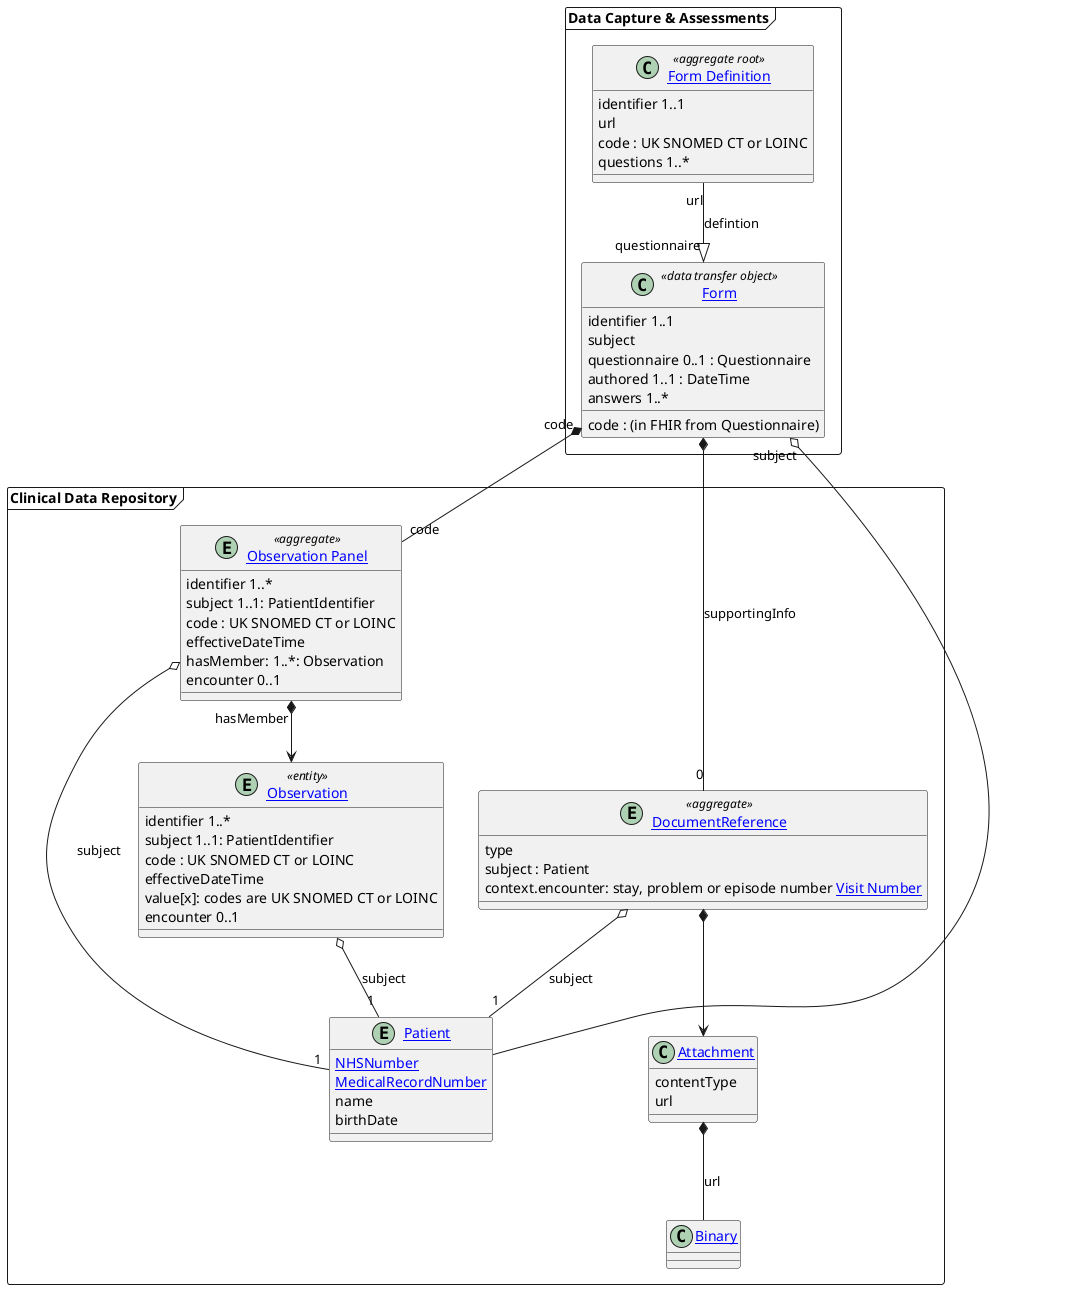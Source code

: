 
  @startuml

    frame DataCapture as "Data Capture & Assessments" {
      class "[[StructureDefinition-QuestionnaireResponse.html Form]]" as Form <<data transfer object>> {
        identifier 1..1
        subject
        questionnaire 0..1 : Questionnaire
        code : (in FHIR from Questionnaire)
        authored 1..1 : DateTime
        answers 1..*
      }


      class "[[StructureDefinition-Questionnaire.html Form Definition]]" as FormDefinition <<aggregate root>> {
        identifier 1..1
        url
        code : UK SNOMED CT or LOINC
        questions 1..*
      }


      FormDefinition "url" -d-|> "questionnaire" Form : defintion

    }


    frame "Clinical Data Repository" as Composition {


      entity "[[StructureDefinition-Patient.html Patient]]" as PID {
        [[StructureDefinition-NHSNumber.html NHSNumber]]
        [[StructureDefinition-MedicalRecordNumber.html MedicalRecordNumber]]
        name
        birthDate
      }

      entity "[[StructureDefinition-Observation.html Observation]]" as Observation <<entity>> {
        identifier 1..*
        subject 1..1: PatientIdentifier
        code : UK SNOMED CT or LOINC
        effectiveDateTime
        value[x]: codes are UK SNOMED CT or LOINC
        encounter 0..1
        }


      entity "[[assessments-and-observations.html Observation Panel]]" as ObservationPanel <<aggregate>> {
        identifier 1..*
        subject 1..1: PatientIdentifier
        code : UK SNOMED CT or LOINC
        effectiveDateTime
        hasMember: 1..*: Observation
        encounter 0..1
      }

      entity "[[StructureDefinition-DocumentReference.html DocumentReference]]" as documentReference <<aggregate>> {
        type
        subject : Patient
        context.encounter: stay, problem or episode number [[StructureDefinition-VisitNumber.html Visit Number]]
      }

      class "[[StructureDefinition-NWAttachment.html Attachment]]" as attachment {
        contentType
        url
      }

      class "[[StructureDefinition-Binary.html Binary]]" as binary

      ObservationPanel o-- "1" PID : subject
      Observation o-- "1" PID : subject
      documentReference o-- "1" PID : subject
      documentReference *-d-> attachment

        ObservationPanel "hasMember" *--> Observation

      attachment *-- binary : url


    }

      Form "subject" o-- PID

      Form *-- "0" documentReference: supportingInfo
      Form "code" *-- "code" ObservationPanel


  @enduml
